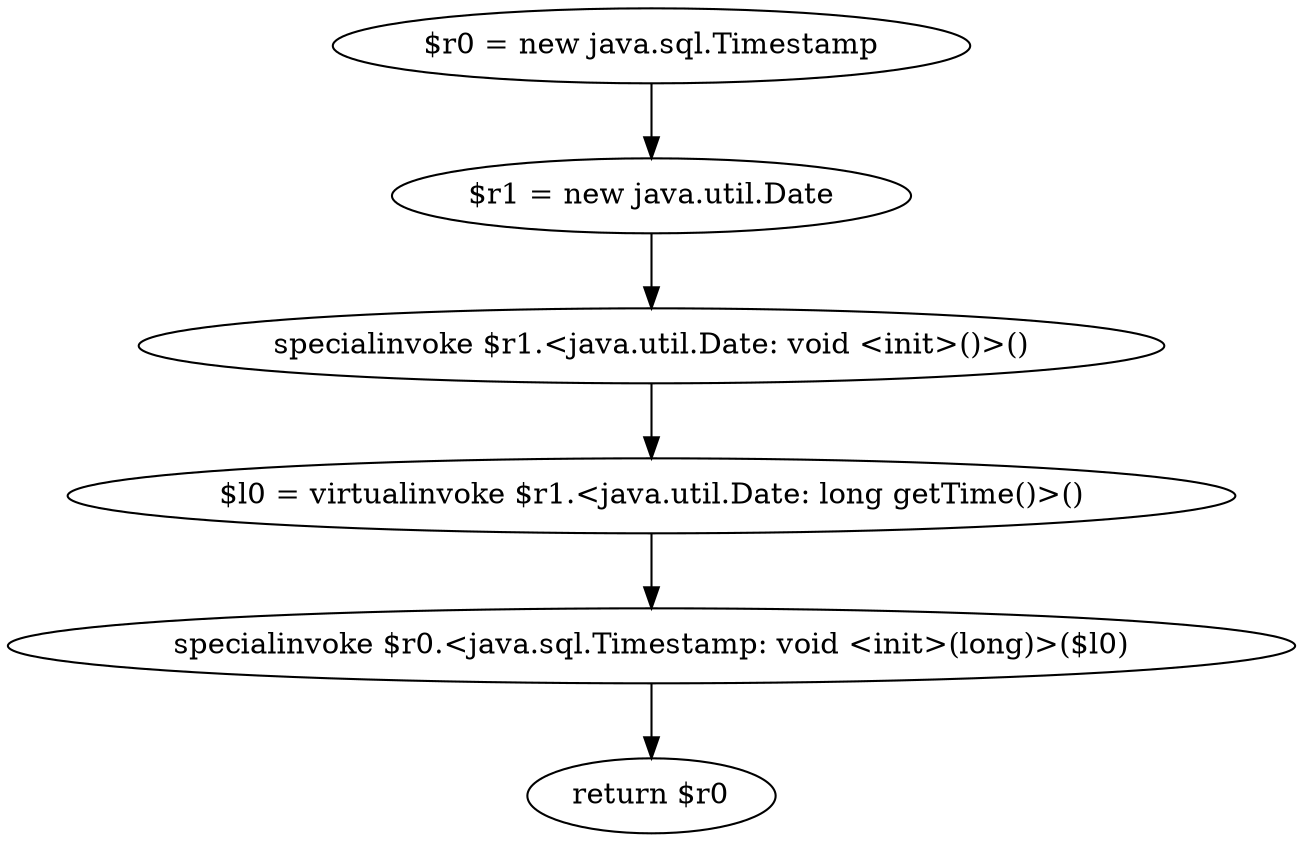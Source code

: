 digraph "unitGraph" {
    "$r0 = new java.sql.Timestamp"
    "$r1 = new java.util.Date"
    "specialinvoke $r1.<java.util.Date: void <init>()>()"
    "$l0 = virtualinvoke $r1.<java.util.Date: long getTime()>()"
    "specialinvoke $r0.<java.sql.Timestamp: void <init>(long)>($l0)"
    "return $r0"
    "$r0 = new java.sql.Timestamp"->"$r1 = new java.util.Date";
    "$r1 = new java.util.Date"->"specialinvoke $r1.<java.util.Date: void <init>()>()";
    "specialinvoke $r1.<java.util.Date: void <init>()>()"->"$l0 = virtualinvoke $r1.<java.util.Date: long getTime()>()";
    "$l0 = virtualinvoke $r1.<java.util.Date: long getTime()>()"->"specialinvoke $r0.<java.sql.Timestamp: void <init>(long)>($l0)";
    "specialinvoke $r0.<java.sql.Timestamp: void <init>(long)>($l0)"->"return $r0";
}
